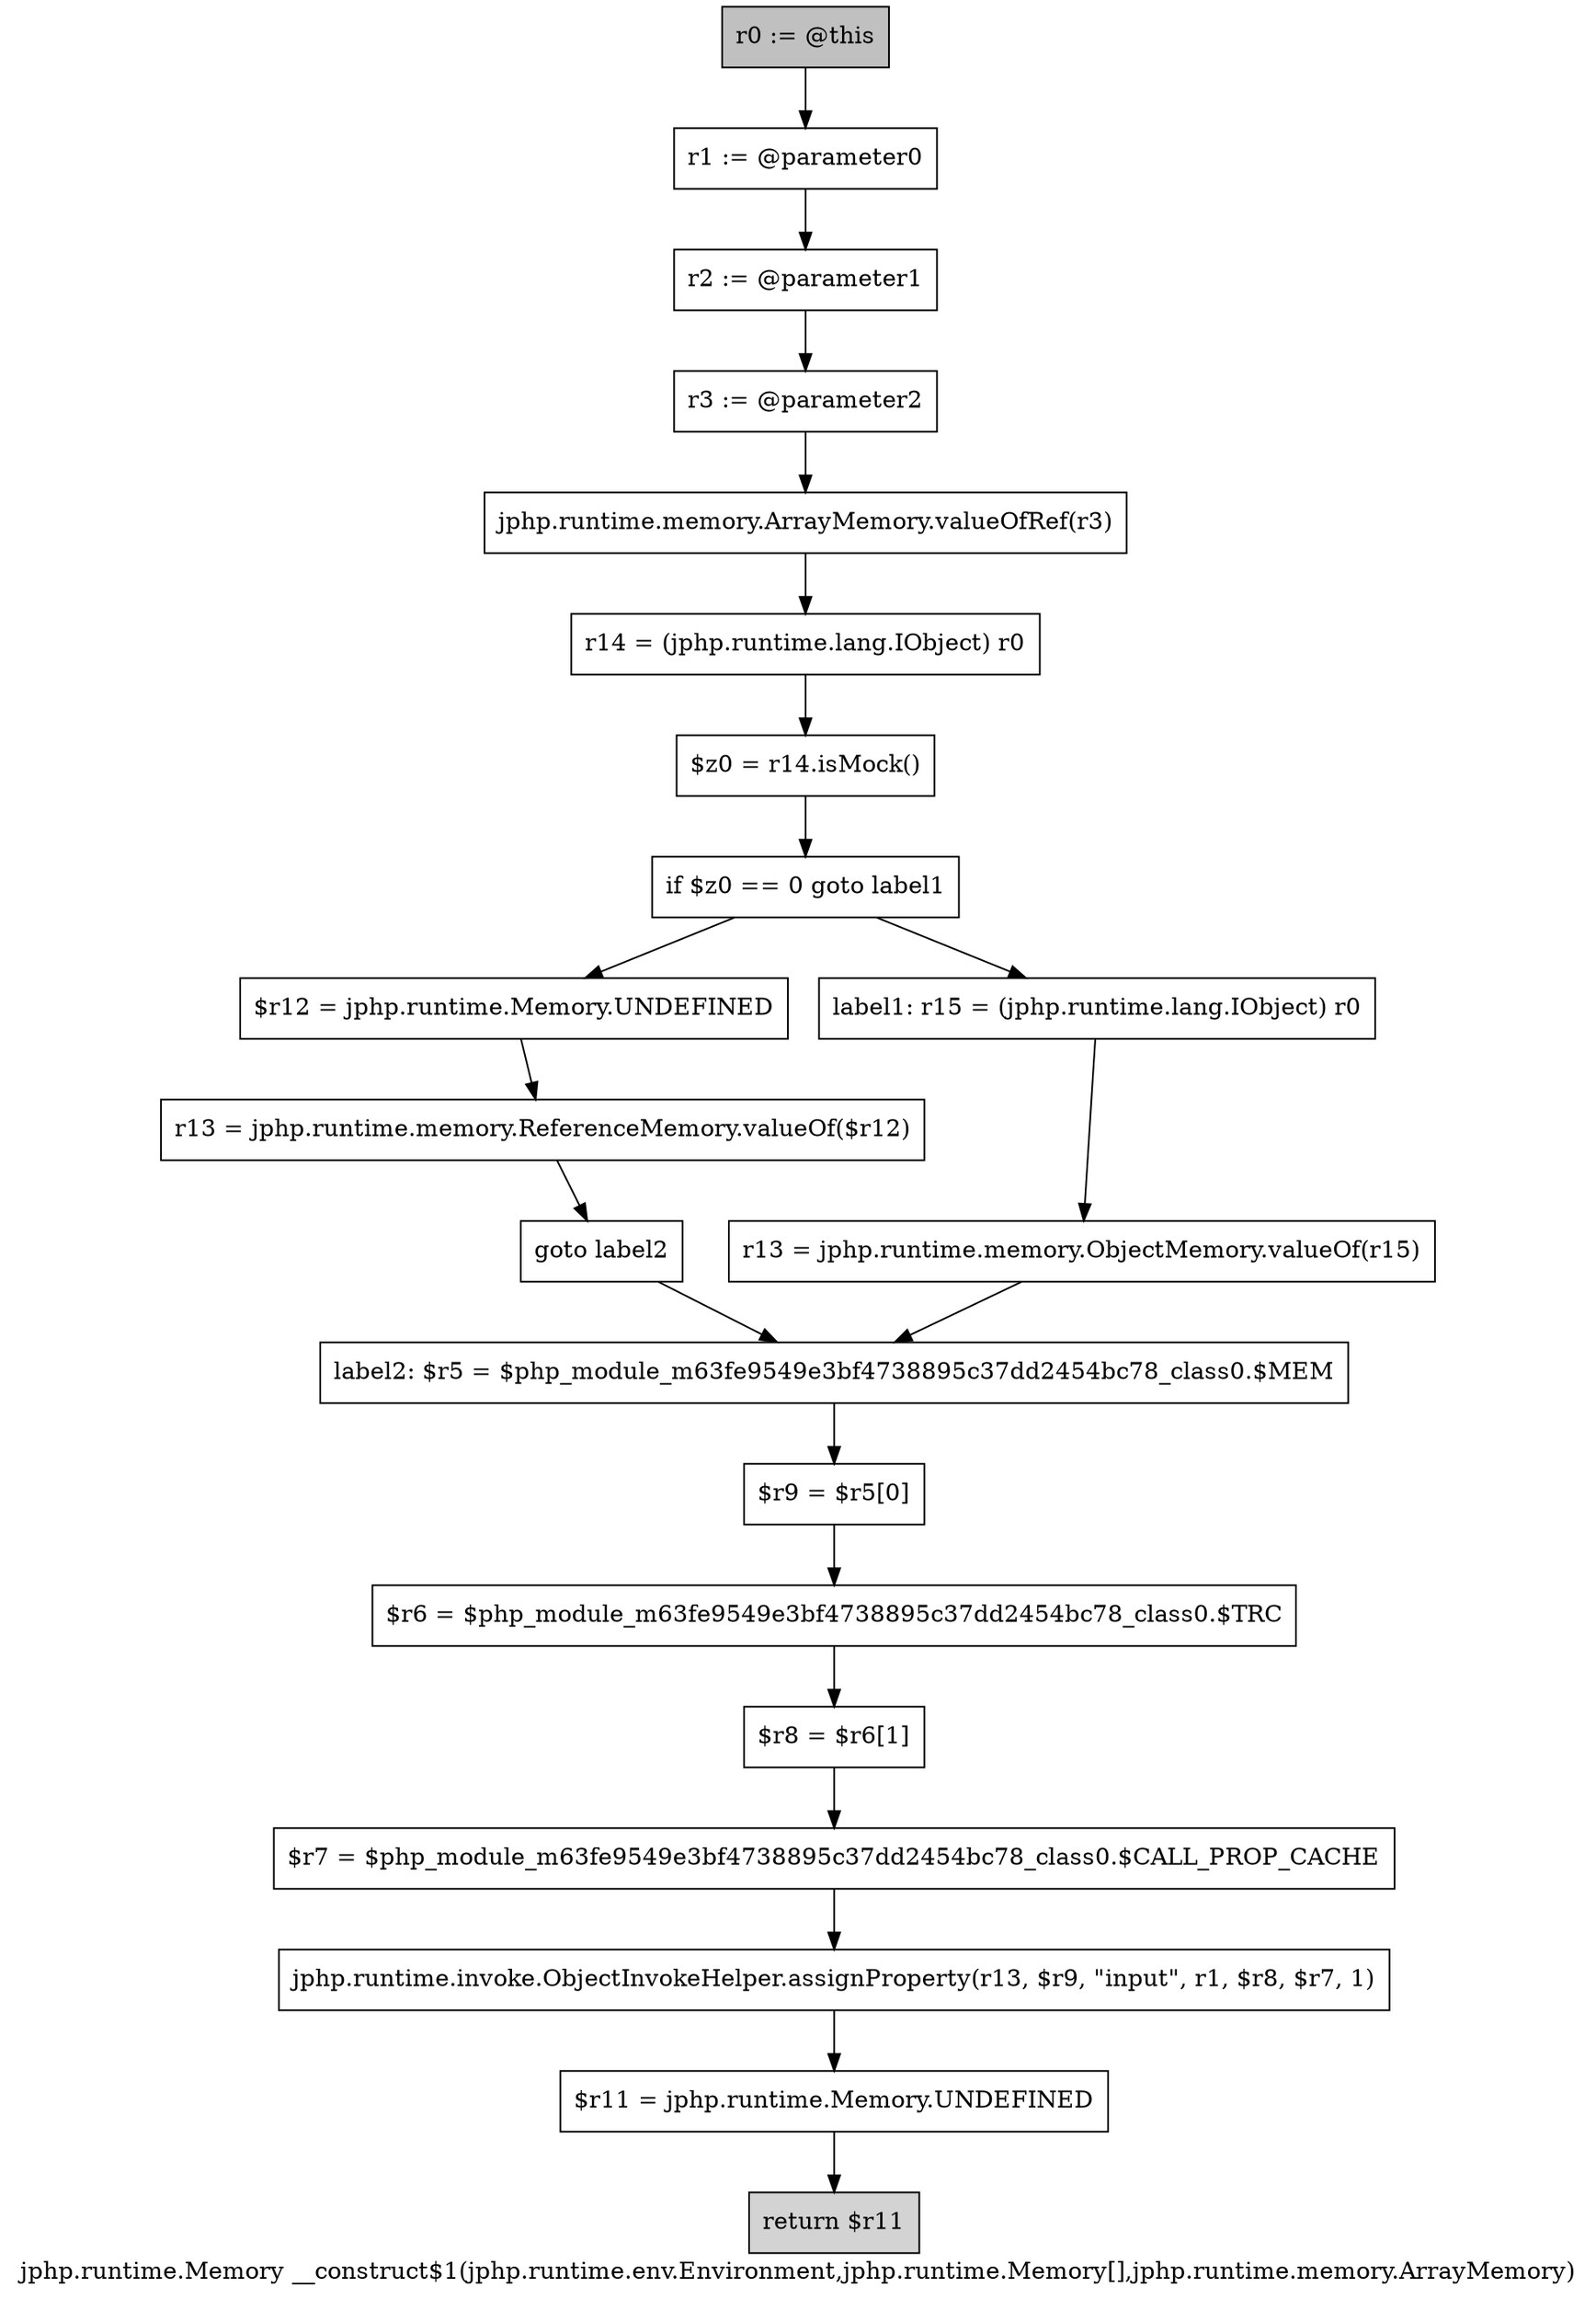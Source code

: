 digraph "jphp.runtime.Memory __construct$1(jphp.runtime.env.Environment,jphp.runtime.Memory[],jphp.runtime.memory.ArrayMemory)" {
    label="jphp.runtime.Memory __construct$1(jphp.runtime.env.Environment,jphp.runtime.Memory[],jphp.runtime.memory.ArrayMemory)";
    node [shape=box];
    "0" [style=filled,fillcolor=gray,label="r0 := @this",];
    "1" [label="r1 := @parameter0",];
    "0"->"1";
    "2" [label="r2 := @parameter1",];
    "1"->"2";
    "3" [label="r3 := @parameter2",];
    "2"->"3";
    "4" [label="jphp.runtime.memory.ArrayMemory.valueOfRef(r3)",];
    "3"->"4";
    "5" [label="r14 = (jphp.runtime.lang.IObject) r0",];
    "4"->"5";
    "6" [label="$z0 = r14.isMock()",];
    "5"->"6";
    "7" [label="if $z0 == 0 goto label1",];
    "6"->"7";
    "8" [label="$r12 = jphp.runtime.Memory.UNDEFINED",];
    "7"->"8";
    "11" [label="label1: r15 = (jphp.runtime.lang.IObject) r0",];
    "7"->"11";
    "9" [label="r13 = jphp.runtime.memory.ReferenceMemory.valueOf($r12)",];
    "8"->"9";
    "10" [label="goto label2",];
    "9"->"10";
    "13" [label="label2: $r5 = $php_module_m63fe9549e3bf4738895c37dd2454bc78_class0.$MEM",];
    "10"->"13";
    "12" [label="r13 = jphp.runtime.memory.ObjectMemory.valueOf(r15)",];
    "11"->"12";
    "12"->"13";
    "14" [label="$r9 = $r5[0]",];
    "13"->"14";
    "15" [label="$r6 = $php_module_m63fe9549e3bf4738895c37dd2454bc78_class0.$TRC",];
    "14"->"15";
    "16" [label="$r8 = $r6[1]",];
    "15"->"16";
    "17" [label="$r7 = $php_module_m63fe9549e3bf4738895c37dd2454bc78_class0.$CALL_PROP_CACHE",];
    "16"->"17";
    "18" [label="jphp.runtime.invoke.ObjectInvokeHelper.assignProperty(r13, $r9, \"input\", r1, $r8, $r7, 1)",];
    "17"->"18";
    "19" [label="$r11 = jphp.runtime.Memory.UNDEFINED",];
    "18"->"19";
    "20" [style=filled,fillcolor=lightgray,label="return $r11",];
    "19"->"20";
}
